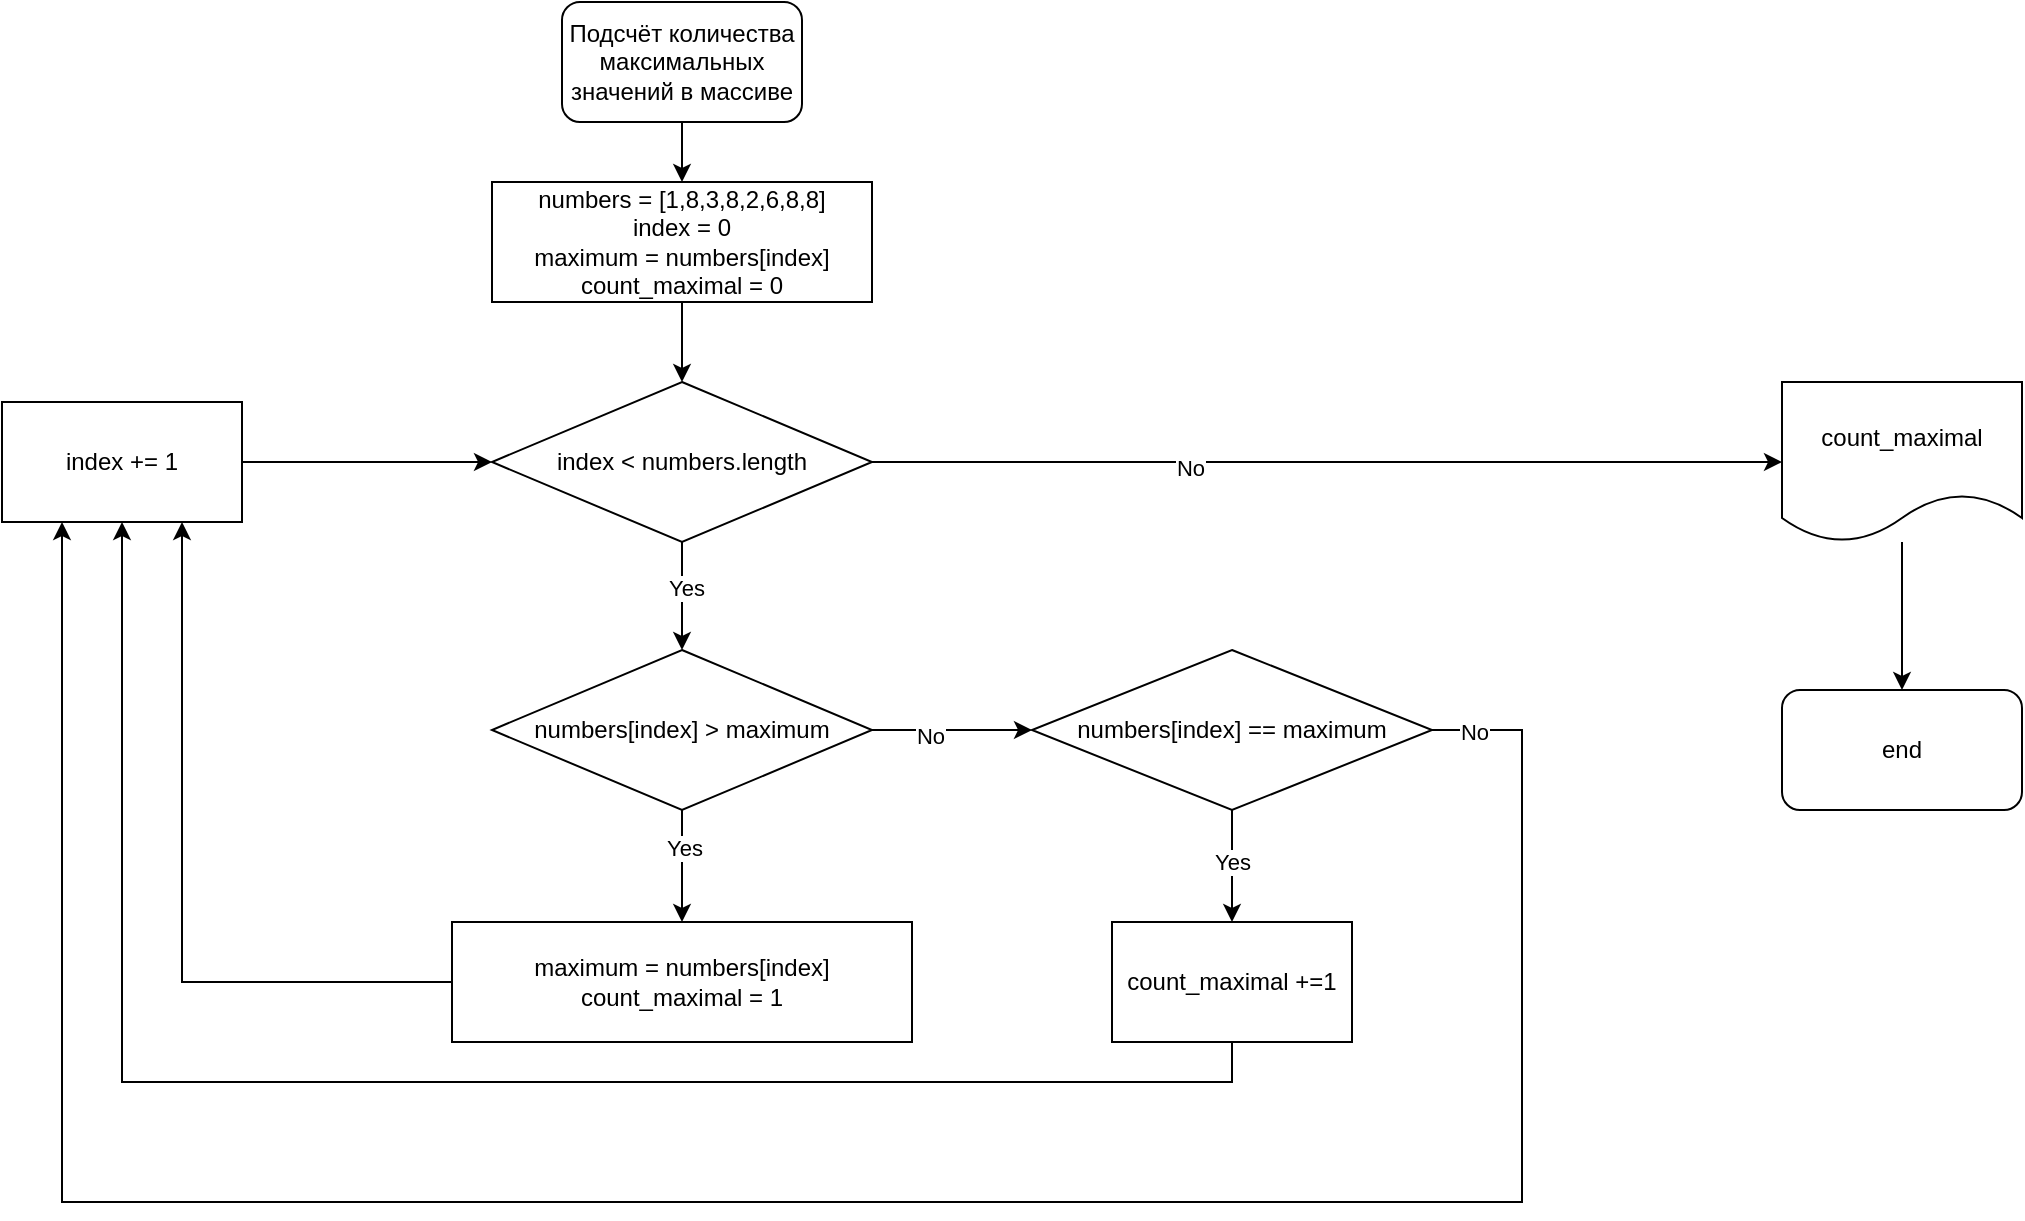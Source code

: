 <mxfile version="21.6.9" type="github">
  <diagram name="Страница — 1" id="VCe6_zk0gtQ5m1rVAl5v">
    <mxGraphModel dx="919" dy="572" grid="1" gridSize="10" guides="1" tooltips="1" connect="1" arrows="1" fold="1" page="1" pageScale="1" pageWidth="1169" pageHeight="827" math="0" shadow="0">
      <root>
        <mxCell id="0" />
        <mxCell id="1" parent="0" />
        <mxCell id="rCeer2XzfmSXgFMItDMS-4" value="" style="edgeStyle=orthogonalEdgeStyle;rounded=0;orthogonalLoop=1;jettySize=auto;html=1;" edge="1" parent="1" source="rCeer2XzfmSXgFMItDMS-1" target="rCeer2XzfmSXgFMItDMS-2">
          <mxGeometry relative="1" as="geometry" />
        </mxCell>
        <mxCell id="rCeer2XzfmSXgFMItDMS-1" value="Подсчёт количества максимальных значений в массиве" style="rounded=1;whiteSpace=wrap;html=1;" vertex="1" parent="1">
          <mxGeometry x="350" y="10" width="120" height="60" as="geometry" />
        </mxCell>
        <mxCell id="rCeer2XzfmSXgFMItDMS-6" value="" style="edgeStyle=orthogonalEdgeStyle;rounded=0;orthogonalLoop=1;jettySize=auto;html=1;" edge="1" parent="1" source="rCeer2XzfmSXgFMItDMS-2" target="rCeer2XzfmSXgFMItDMS-5">
          <mxGeometry relative="1" as="geometry" />
        </mxCell>
        <mxCell id="rCeer2XzfmSXgFMItDMS-2" value="numbers = [1,8,3,8,2,6,8,8]&lt;br&gt;index = 0&lt;br&gt;maximum = numbers[index]&lt;br&gt;count_maximal = 0" style="rounded=0;whiteSpace=wrap;html=1;" vertex="1" parent="1">
          <mxGeometry x="315" y="100" width="190" height="60" as="geometry" />
        </mxCell>
        <mxCell id="rCeer2XzfmSXgFMItDMS-8" value="" style="edgeStyle=orthogonalEdgeStyle;rounded=0;orthogonalLoop=1;jettySize=auto;html=1;" edge="1" parent="1" source="rCeer2XzfmSXgFMItDMS-5" target="rCeer2XzfmSXgFMItDMS-7">
          <mxGeometry relative="1" as="geometry" />
        </mxCell>
        <mxCell id="rCeer2XzfmSXgFMItDMS-9" value="Yes" style="edgeLabel;html=1;align=center;verticalAlign=middle;resizable=0;points=[];" vertex="1" connectable="0" parent="rCeer2XzfmSXgFMItDMS-8">
          <mxGeometry x="-0.148" y="2" relative="1" as="geometry">
            <mxPoint as="offset" />
          </mxGeometry>
        </mxCell>
        <mxCell id="rCeer2XzfmSXgFMItDMS-30" style="edgeStyle=orthogonalEdgeStyle;rounded=0;orthogonalLoop=1;jettySize=auto;html=1;entryX=0;entryY=0.5;entryDx=0;entryDy=0;" edge="1" parent="1" source="rCeer2XzfmSXgFMItDMS-5" target="rCeer2XzfmSXgFMItDMS-29">
          <mxGeometry relative="1" as="geometry" />
        </mxCell>
        <mxCell id="rCeer2XzfmSXgFMItDMS-31" value="No" style="edgeLabel;html=1;align=center;verticalAlign=middle;resizable=0;points=[];" vertex="1" connectable="0" parent="rCeer2XzfmSXgFMItDMS-30">
          <mxGeometry x="-0.301" y="-3" relative="1" as="geometry">
            <mxPoint as="offset" />
          </mxGeometry>
        </mxCell>
        <mxCell id="rCeer2XzfmSXgFMItDMS-5" value="index &amp;lt; numbers.length" style="rhombus;whiteSpace=wrap;html=1;" vertex="1" parent="1">
          <mxGeometry x="315" y="200" width="190" height="80" as="geometry" />
        </mxCell>
        <mxCell id="rCeer2XzfmSXgFMItDMS-11" value="" style="edgeStyle=orthogonalEdgeStyle;rounded=0;orthogonalLoop=1;jettySize=auto;html=1;" edge="1" parent="1" source="rCeer2XzfmSXgFMItDMS-7" target="rCeer2XzfmSXgFMItDMS-10">
          <mxGeometry relative="1" as="geometry" />
        </mxCell>
        <mxCell id="rCeer2XzfmSXgFMItDMS-12" value="Yes" style="edgeLabel;html=1;align=center;verticalAlign=middle;resizable=0;points=[];" vertex="1" connectable="0" parent="rCeer2XzfmSXgFMItDMS-11">
          <mxGeometry x="-0.321" y="1" relative="1" as="geometry">
            <mxPoint as="offset" />
          </mxGeometry>
        </mxCell>
        <mxCell id="rCeer2XzfmSXgFMItDMS-14" value="" style="edgeStyle=orthogonalEdgeStyle;rounded=0;orthogonalLoop=1;jettySize=auto;html=1;" edge="1" parent="1" source="rCeer2XzfmSXgFMItDMS-7" target="rCeer2XzfmSXgFMItDMS-13">
          <mxGeometry relative="1" as="geometry" />
        </mxCell>
        <mxCell id="rCeer2XzfmSXgFMItDMS-15" value="No" style="edgeLabel;html=1;align=center;verticalAlign=middle;resizable=0;points=[];" vertex="1" connectable="0" parent="rCeer2XzfmSXgFMItDMS-14">
          <mxGeometry x="-0.275" y="-3" relative="1" as="geometry">
            <mxPoint as="offset" />
          </mxGeometry>
        </mxCell>
        <mxCell id="rCeer2XzfmSXgFMItDMS-7" value="numbers[index] &amp;gt; maximum" style="rhombus;whiteSpace=wrap;html=1;" vertex="1" parent="1">
          <mxGeometry x="315" y="334" width="190" height="80" as="geometry" />
        </mxCell>
        <mxCell id="rCeer2XzfmSXgFMItDMS-25" style="edgeStyle=orthogonalEdgeStyle;rounded=0;orthogonalLoop=1;jettySize=auto;html=1;entryX=0.75;entryY=1;entryDx=0;entryDy=0;" edge="1" parent="1" source="rCeer2XzfmSXgFMItDMS-10" target="rCeer2XzfmSXgFMItDMS-19">
          <mxGeometry relative="1" as="geometry" />
        </mxCell>
        <mxCell id="rCeer2XzfmSXgFMItDMS-10" value="maximum = numbers[index]&lt;br&gt;count_maximal = 1" style="rounded=0;whiteSpace=wrap;html=1;" vertex="1" parent="1">
          <mxGeometry x="295" y="470" width="230" height="60" as="geometry" />
        </mxCell>
        <mxCell id="rCeer2XzfmSXgFMItDMS-17" value="" style="edgeStyle=orthogonalEdgeStyle;rounded=0;orthogonalLoop=1;jettySize=auto;html=1;" edge="1" parent="1" source="rCeer2XzfmSXgFMItDMS-13" target="rCeer2XzfmSXgFMItDMS-16">
          <mxGeometry relative="1" as="geometry" />
        </mxCell>
        <mxCell id="rCeer2XzfmSXgFMItDMS-18" value="Yes" style="edgeLabel;html=1;align=center;verticalAlign=middle;resizable=0;points=[];" vertex="1" connectable="0" parent="rCeer2XzfmSXgFMItDMS-17">
          <mxGeometry x="-0.071" relative="1" as="geometry">
            <mxPoint as="offset" />
          </mxGeometry>
        </mxCell>
        <mxCell id="rCeer2XzfmSXgFMItDMS-27" style="edgeStyle=orthogonalEdgeStyle;rounded=0;orthogonalLoop=1;jettySize=auto;html=1;entryX=0.25;entryY=1;entryDx=0;entryDy=0;" edge="1" parent="1" source="rCeer2XzfmSXgFMItDMS-13" target="rCeer2XzfmSXgFMItDMS-19">
          <mxGeometry relative="1" as="geometry">
            <Array as="points">
              <mxPoint x="830" y="374" />
              <mxPoint x="830" y="610" />
              <mxPoint x="100" y="610" />
            </Array>
          </mxGeometry>
        </mxCell>
        <mxCell id="rCeer2XzfmSXgFMItDMS-28" value="No" style="edgeLabel;html=1;align=center;verticalAlign=middle;resizable=0;points=[];" vertex="1" connectable="0" parent="rCeer2XzfmSXgFMItDMS-27">
          <mxGeometry x="-0.969" y="-1" relative="1" as="geometry">
            <mxPoint as="offset" />
          </mxGeometry>
        </mxCell>
        <mxCell id="rCeer2XzfmSXgFMItDMS-13" value="numbers[index] == maximum" style="rhombus;whiteSpace=wrap;html=1;" vertex="1" parent="1">
          <mxGeometry x="585" y="334" width="200" height="80" as="geometry" />
        </mxCell>
        <mxCell id="rCeer2XzfmSXgFMItDMS-26" style="edgeStyle=orthogonalEdgeStyle;rounded=0;orthogonalLoop=1;jettySize=auto;html=1;entryX=0.5;entryY=1;entryDx=0;entryDy=0;" edge="1" parent="1" source="rCeer2XzfmSXgFMItDMS-16" target="rCeer2XzfmSXgFMItDMS-19">
          <mxGeometry relative="1" as="geometry">
            <Array as="points">
              <mxPoint x="685" y="550" />
              <mxPoint x="130" y="550" />
            </Array>
          </mxGeometry>
        </mxCell>
        <mxCell id="rCeer2XzfmSXgFMItDMS-16" value="count_maximal +=1" style="rounded=0;whiteSpace=wrap;html=1;" vertex="1" parent="1">
          <mxGeometry x="625" y="470" width="120" height="60" as="geometry" />
        </mxCell>
        <mxCell id="rCeer2XzfmSXgFMItDMS-21" style="edgeStyle=orthogonalEdgeStyle;rounded=0;orthogonalLoop=1;jettySize=auto;html=1;entryX=0;entryY=0.5;entryDx=0;entryDy=0;" edge="1" parent="1" source="rCeer2XzfmSXgFMItDMS-19">
          <mxGeometry relative="1" as="geometry">
            <mxPoint x="315" y="240" as="targetPoint" />
          </mxGeometry>
        </mxCell>
        <mxCell id="rCeer2XzfmSXgFMItDMS-19" value="index += 1" style="rounded=0;whiteSpace=wrap;html=1;" vertex="1" parent="1">
          <mxGeometry x="70" y="210" width="120" height="60" as="geometry" />
        </mxCell>
        <mxCell id="rCeer2XzfmSXgFMItDMS-33" value="" style="edgeStyle=orthogonalEdgeStyle;rounded=0;orthogonalLoop=1;jettySize=auto;html=1;" edge="1" parent="1" source="rCeer2XzfmSXgFMItDMS-29" target="rCeer2XzfmSXgFMItDMS-32">
          <mxGeometry relative="1" as="geometry" />
        </mxCell>
        <mxCell id="rCeer2XzfmSXgFMItDMS-29" value="count_maximal" style="shape=document;whiteSpace=wrap;html=1;boundedLbl=1;" vertex="1" parent="1">
          <mxGeometry x="960" y="200" width="120" height="80" as="geometry" />
        </mxCell>
        <mxCell id="rCeer2XzfmSXgFMItDMS-32" value="end" style="rounded=1;whiteSpace=wrap;html=1;" vertex="1" parent="1">
          <mxGeometry x="960" y="354" width="120" height="60" as="geometry" />
        </mxCell>
      </root>
    </mxGraphModel>
  </diagram>
</mxfile>
